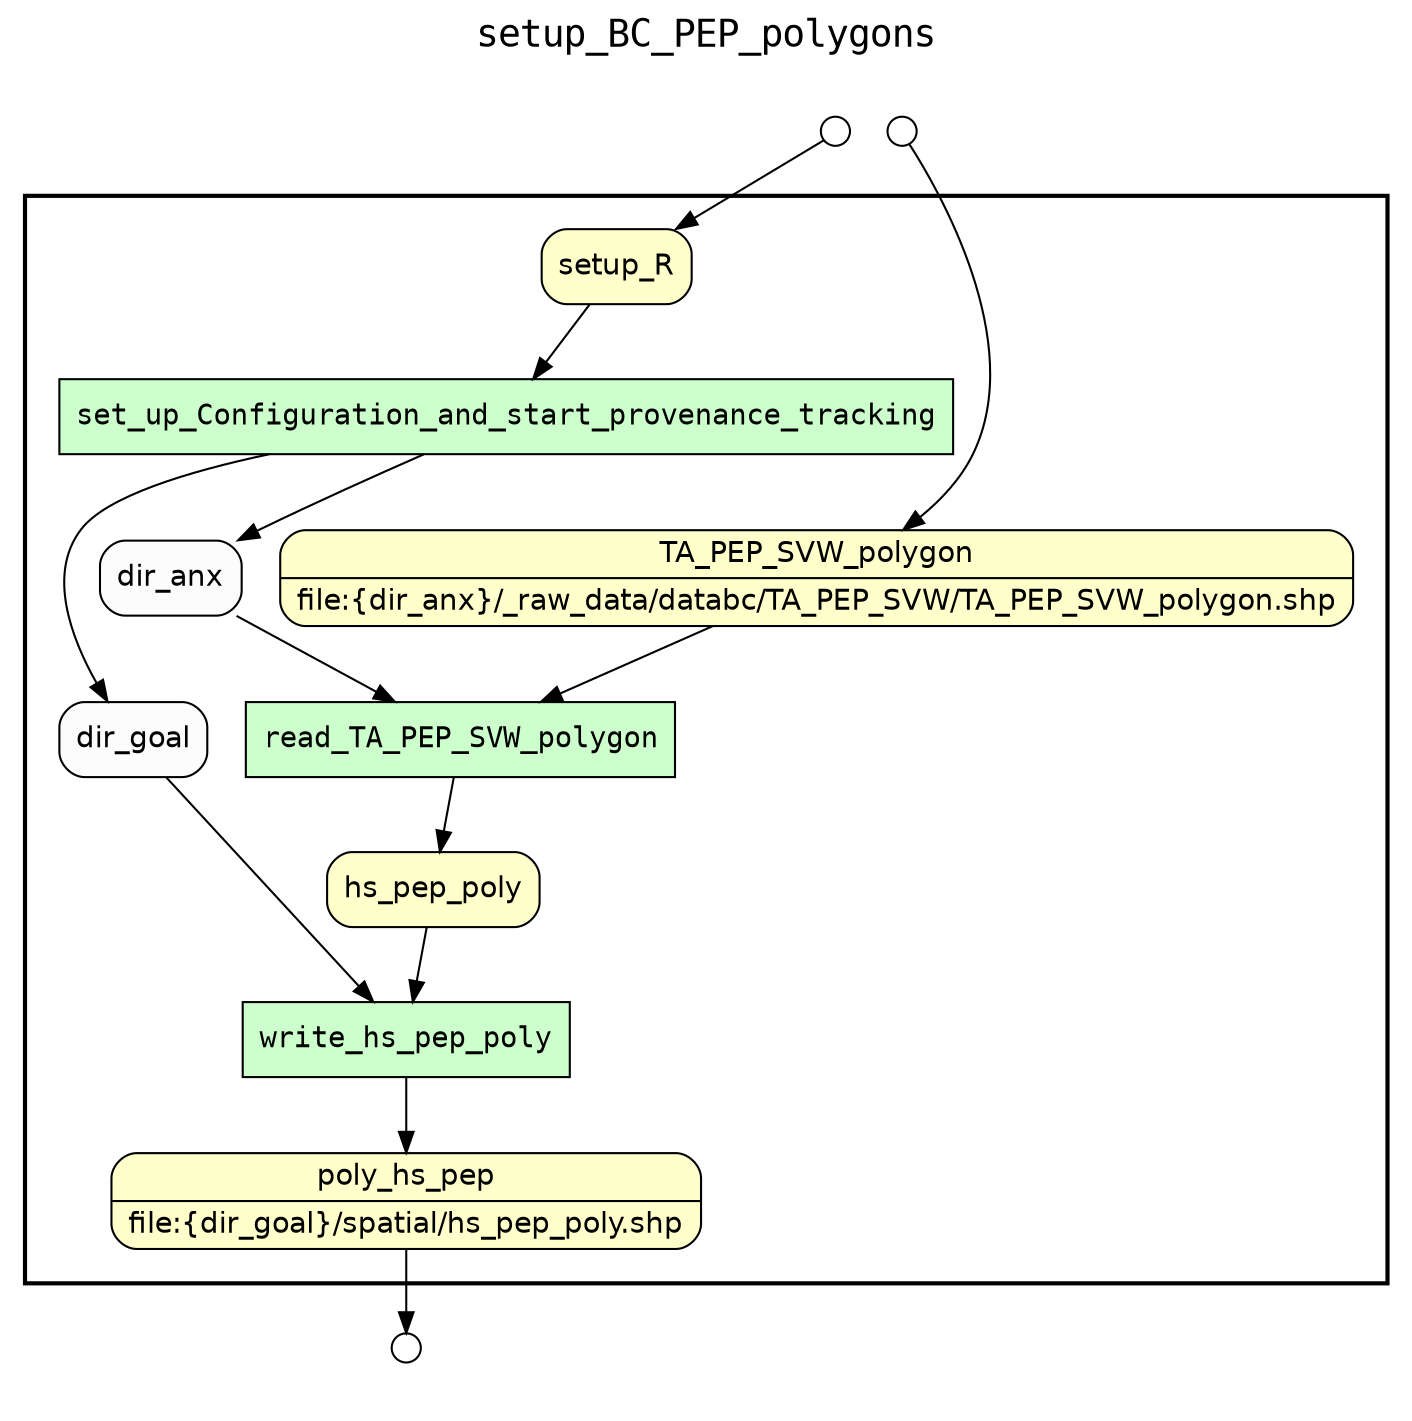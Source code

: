 digraph Workflow {
rankdir=TB
fontname=Courier; fontsize=18; labelloc=t
label=setup_BC_PEP_polygons
subgraph cluster_workflow_box_outer { label=""; color=black; penwidth=2
subgraph cluster_workflow_box_inner { label=""; color=white
node[shape=box style=filled fillcolor="#CCFFCC" peripheries=1 fontname=Courier]
set_up_Configuration_and_start_provenance_tracking
read_TA_PEP_SVW_polygon
write_hs_pep_poly
node[shape=box style="rounded,filled" fillcolor="#FFFFCC" peripheries=1 fontname=Helvetica]
poly_hs_pep [shape=record rankdir=LR label="{<f0> poly_hs_pep |<f1> file\:\{dir_goal\}/spatial/hs_pep_poly.shp}"];
setup_R
TA_PEP_SVW_polygon [shape=record rankdir=LR label="{<f0> TA_PEP_SVW_polygon |<f1> file\:\{dir_anx\}/_raw_data/databc/TA_PEP_SVW/TA_PEP_SVW_polygon.shp}"];
hs_pep_poly
node[shape=box style="rounded,filled" fillcolor="#FCFCFC" peripheries=1 fontname=Helvetica]
dir_anx
dir_goal
set_up_Configuration_and_start_provenance_tracking -> dir_anx
set_up_Configuration_and_start_provenance_tracking -> dir_goal
setup_R -> set_up_Configuration_and_start_provenance_tracking
read_TA_PEP_SVW_polygon -> hs_pep_poly
dir_anx -> read_TA_PEP_SVW_polygon
TA_PEP_SVW_polygon -> read_TA_PEP_SVW_polygon
write_hs_pep_poly -> poly_hs_pep
hs_pep_poly -> write_hs_pep_poly
dir_goal -> write_hs_pep_poly
}}
subgraph cluster_input_ports_group_outer { label=""; color=white
subgraph cluster_input_ports_group_inner { label=""; color=white
node[shape=circle style="rounded,filled" fillcolor="#FFFFFF" peripheries=1 fontname=Helvetica width=0.2]
TA_PEP_SVW_polygon_input_port [label=""]
setup_R_input_port [label=""]
}}
subgraph cluster_output_ports_group_outer { label=""; color=white
subgraph cluster_output_ports_group_inner { label=""; color=white
node[shape=circle style="rounded,filled" fillcolor="#FFFFFF" peripheries=1 fontname=Helvetica width=0.2]
poly_hs_pep_output_port [label=""]
}}
TA_PEP_SVW_polygon_input_port -> TA_PEP_SVW_polygon
setup_R_input_port -> setup_R
poly_hs_pep -> poly_hs_pep_output_port
}
